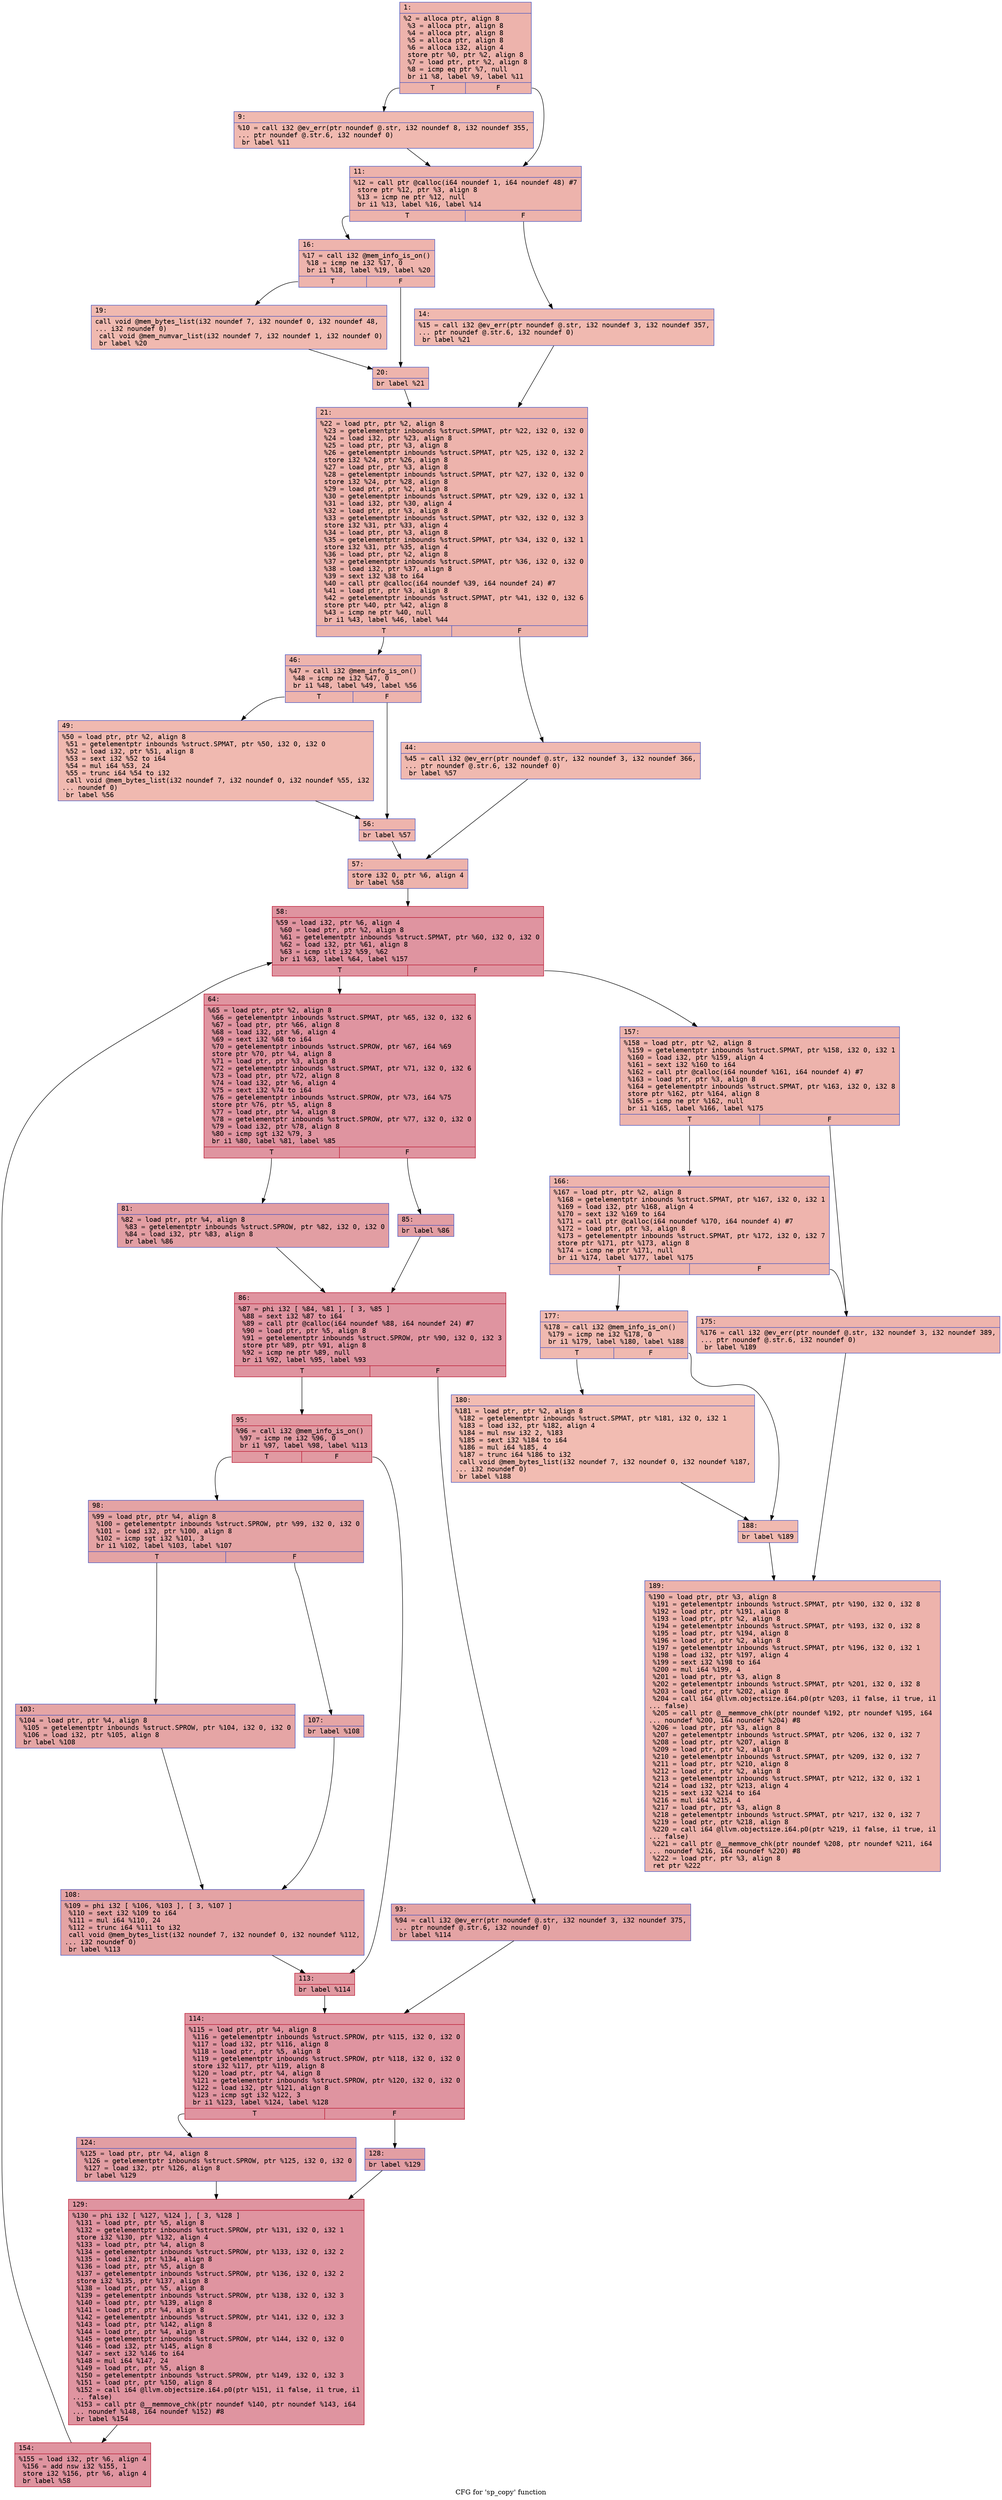 digraph "CFG for 'sp_copy' function" {
	label="CFG for 'sp_copy' function";

	Node0x600002663070 [shape=record,color="#3d50c3ff", style=filled, fillcolor="#d6524470" fontname="Courier",label="{1:\l|  %2 = alloca ptr, align 8\l  %3 = alloca ptr, align 8\l  %4 = alloca ptr, align 8\l  %5 = alloca ptr, align 8\l  %6 = alloca i32, align 4\l  store ptr %0, ptr %2, align 8\l  %7 = load ptr, ptr %2, align 8\l  %8 = icmp eq ptr %7, null\l  br i1 %8, label %9, label %11\l|{<s0>T|<s1>F}}"];
	Node0x600002663070:s0 -> Node0x6000026630c0[tooltip="1 -> 9\nProbability 37.50%" ];
	Node0x600002663070:s1 -> Node0x600002663110[tooltip="1 -> 11\nProbability 62.50%" ];
	Node0x6000026630c0 [shape=record,color="#3d50c3ff", style=filled, fillcolor="#de614d70" fontname="Courier",label="{9:\l|  %10 = call i32 @ev_err(ptr noundef @.str, i32 noundef 8, i32 noundef 355,\l... ptr noundef @.str.6, i32 noundef 0)\l  br label %11\l}"];
	Node0x6000026630c0 -> Node0x600002663110[tooltip="9 -> 11\nProbability 100.00%" ];
	Node0x600002663110 [shape=record,color="#3d50c3ff", style=filled, fillcolor="#d6524470" fontname="Courier",label="{11:\l|  %12 = call ptr @calloc(i64 noundef 1, i64 noundef 48) #7\l  store ptr %12, ptr %3, align 8\l  %13 = icmp ne ptr %12, null\l  br i1 %13, label %16, label %14\l|{<s0>T|<s1>F}}"];
	Node0x600002663110:s0 -> Node0x6000026631b0[tooltip="11 -> 16\nProbability 62.50%" ];
	Node0x600002663110:s1 -> Node0x600002663160[tooltip="11 -> 14\nProbability 37.50%" ];
	Node0x600002663160 [shape=record,color="#3d50c3ff", style=filled, fillcolor="#de614d70" fontname="Courier",label="{14:\l|  %15 = call i32 @ev_err(ptr noundef @.str, i32 noundef 3, i32 noundef 357,\l... ptr noundef @.str.6, i32 noundef 0)\l  br label %21\l}"];
	Node0x600002663160 -> Node0x6000026632a0[tooltip="14 -> 21\nProbability 100.00%" ];
	Node0x6000026631b0 [shape=record,color="#3d50c3ff", style=filled, fillcolor="#d8564670" fontname="Courier",label="{16:\l|  %17 = call i32 @mem_info_is_on()\l  %18 = icmp ne i32 %17, 0\l  br i1 %18, label %19, label %20\l|{<s0>T|<s1>F}}"];
	Node0x6000026631b0:s0 -> Node0x600002663200[tooltip="16 -> 19\nProbability 62.50%" ];
	Node0x6000026631b0:s1 -> Node0x600002663250[tooltip="16 -> 20\nProbability 37.50%" ];
	Node0x600002663200 [shape=record,color="#3d50c3ff", style=filled, fillcolor="#de614d70" fontname="Courier",label="{19:\l|  call void @mem_bytes_list(i32 noundef 7, i32 noundef 0, i32 noundef 48,\l... i32 noundef 0)\l  call void @mem_numvar_list(i32 noundef 7, i32 noundef 1, i32 noundef 0)\l  br label %20\l}"];
	Node0x600002663200 -> Node0x600002663250[tooltip="19 -> 20\nProbability 100.00%" ];
	Node0x600002663250 [shape=record,color="#3d50c3ff", style=filled, fillcolor="#d8564670" fontname="Courier",label="{20:\l|  br label %21\l}"];
	Node0x600002663250 -> Node0x6000026632a0[tooltip="20 -> 21\nProbability 100.00%" ];
	Node0x6000026632a0 [shape=record,color="#3d50c3ff", style=filled, fillcolor="#d6524470" fontname="Courier",label="{21:\l|  %22 = load ptr, ptr %2, align 8\l  %23 = getelementptr inbounds %struct.SPMAT, ptr %22, i32 0, i32 0\l  %24 = load i32, ptr %23, align 8\l  %25 = load ptr, ptr %3, align 8\l  %26 = getelementptr inbounds %struct.SPMAT, ptr %25, i32 0, i32 2\l  store i32 %24, ptr %26, align 8\l  %27 = load ptr, ptr %3, align 8\l  %28 = getelementptr inbounds %struct.SPMAT, ptr %27, i32 0, i32 0\l  store i32 %24, ptr %28, align 8\l  %29 = load ptr, ptr %2, align 8\l  %30 = getelementptr inbounds %struct.SPMAT, ptr %29, i32 0, i32 1\l  %31 = load i32, ptr %30, align 4\l  %32 = load ptr, ptr %3, align 8\l  %33 = getelementptr inbounds %struct.SPMAT, ptr %32, i32 0, i32 3\l  store i32 %31, ptr %33, align 4\l  %34 = load ptr, ptr %3, align 8\l  %35 = getelementptr inbounds %struct.SPMAT, ptr %34, i32 0, i32 1\l  store i32 %31, ptr %35, align 4\l  %36 = load ptr, ptr %2, align 8\l  %37 = getelementptr inbounds %struct.SPMAT, ptr %36, i32 0, i32 0\l  %38 = load i32, ptr %37, align 8\l  %39 = sext i32 %38 to i64\l  %40 = call ptr @calloc(i64 noundef %39, i64 noundef 24) #7\l  %41 = load ptr, ptr %3, align 8\l  %42 = getelementptr inbounds %struct.SPMAT, ptr %41, i32 0, i32 6\l  store ptr %40, ptr %42, align 8\l  %43 = icmp ne ptr %40, null\l  br i1 %43, label %46, label %44\l|{<s0>T|<s1>F}}"];
	Node0x6000026632a0:s0 -> Node0x600002663340[tooltip="21 -> 46\nProbability 62.50%" ];
	Node0x6000026632a0:s1 -> Node0x6000026632f0[tooltip="21 -> 44\nProbability 37.50%" ];
	Node0x6000026632f0 [shape=record,color="#3d50c3ff", style=filled, fillcolor="#de614d70" fontname="Courier",label="{44:\l|  %45 = call i32 @ev_err(ptr noundef @.str, i32 noundef 3, i32 noundef 366,\l... ptr noundef @.str.6, i32 noundef 0)\l  br label %57\l}"];
	Node0x6000026632f0 -> Node0x600002663430[tooltip="44 -> 57\nProbability 100.00%" ];
	Node0x600002663340 [shape=record,color="#3d50c3ff", style=filled, fillcolor="#d8564670" fontname="Courier",label="{46:\l|  %47 = call i32 @mem_info_is_on()\l  %48 = icmp ne i32 %47, 0\l  br i1 %48, label %49, label %56\l|{<s0>T|<s1>F}}"];
	Node0x600002663340:s0 -> Node0x600002663390[tooltip="46 -> 49\nProbability 62.50%" ];
	Node0x600002663340:s1 -> Node0x6000026633e0[tooltip="46 -> 56\nProbability 37.50%" ];
	Node0x600002663390 [shape=record,color="#3d50c3ff", style=filled, fillcolor="#de614d70" fontname="Courier",label="{49:\l|  %50 = load ptr, ptr %2, align 8\l  %51 = getelementptr inbounds %struct.SPMAT, ptr %50, i32 0, i32 0\l  %52 = load i32, ptr %51, align 8\l  %53 = sext i32 %52 to i64\l  %54 = mul i64 %53, 24\l  %55 = trunc i64 %54 to i32\l  call void @mem_bytes_list(i32 noundef 7, i32 noundef 0, i32 noundef %55, i32\l... noundef 0)\l  br label %56\l}"];
	Node0x600002663390 -> Node0x6000026633e0[tooltip="49 -> 56\nProbability 100.00%" ];
	Node0x6000026633e0 [shape=record,color="#3d50c3ff", style=filled, fillcolor="#d8564670" fontname="Courier",label="{56:\l|  br label %57\l}"];
	Node0x6000026633e0 -> Node0x600002663430[tooltip="56 -> 57\nProbability 100.00%" ];
	Node0x600002663430 [shape=record,color="#3d50c3ff", style=filled, fillcolor="#d6524470" fontname="Courier",label="{57:\l|  store i32 0, ptr %6, align 4\l  br label %58\l}"];
	Node0x600002663430 -> Node0x600002663480[tooltip="57 -> 58\nProbability 100.00%" ];
	Node0x600002663480 [shape=record,color="#b70d28ff", style=filled, fillcolor="#b70d2870" fontname="Courier",label="{58:\l|  %59 = load i32, ptr %6, align 4\l  %60 = load ptr, ptr %2, align 8\l  %61 = getelementptr inbounds %struct.SPMAT, ptr %60, i32 0, i32 0\l  %62 = load i32, ptr %61, align 8\l  %63 = icmp slt i32 %59, %62\l  br i1 %63, label %64, label %157\l|{<s0>T|<s1>F}}"];
	Node0x600002663480:s0 -> Node0x6000026634d0[tooltip="58 -> 64\nProbability 96.88%" ];
	Node0x600002663480:s1 -> Node0x6000026639d0[tooltip="58 -> 157\nProbability 3.12%" ];
	Node0x6000026634d0 [shape=record,color="#b70d28ff", style=filled, fillcolor="#b70d2870" fontname="Courier",label="{64:\l|  %65 = load ptr, ptr %2, align 8\l  %66 = getelementptr inbounds %struct.SPMAT, ptr %65, i32 0, i32 6\l  %67 = load ptr, ptr %66, align 8\l  %68 = load i32, ptr %6, align 4\l  %69 = sext i32 %68 to i64\l  %70 = getelementptr inbounds %struct.SPROW, ptr %67, i64 %69\l  store ptr %70, ptr %4, align 8\l  %71 = load ptr, ptr %3, align 8\l  %72 = getelementptr inbounds %struct.SPMAT, ptr %71, i32 0, i32 6\l  %73 = load ptr, ptr %72, align 8\l  %74 = load i32, ptr %6, align 4\l  %75 = sext i32 %74 to i64\l  %76 = getelementptr inbounds %struct.SPROW, ptr %73, i64 %75\l  store ptr %76, ptr %5, align 8\l  %77 = load ptr, ptr %4, align 8\l  %78 = getelementptr inbounds %struct.SPROW, ptr %77, i32 0, i32 0\l  %79 = load i32, ptr %78, align 8\l  %80 = icmp sgt i32 %79, 3\l  br i1 %80, label %81, label %85\l|{<s0>T|<s1>F}}"];
	Node0x6000026634d0:s0 -> Node0x600002663520[tooltip="64 -> 81\nProbability 50.00%" ];
	Node0x6000026634d0:s1 -> Node0x600002663570[tooltip="64 -> 85\nProbability 50.00%" ];
	Node0x600002663520 [shape=record,color="#3d50c3ff", style=filled, fillcolor="#be242e70" fontname="Courier",label="{81:\l|  %82 = load ptr, ptr %4, align 8\l  %83 = getelementptr inbounds %struct.SPROW, ptr %82, i32 0, i32 0\l  %84 = load i32, ptr %83, align 8\l  br label %86\l}"];
	Node0x600002663520 -> Node0x6000026635c0[tooltip="81 -> 86\nProbability 100.00%" ];
	Node0x600002663570 [shape=record,color="#3d50c3ff", style=filled, fillcolor="#be242e70" fontname="Courier",label="{85:\l|  br label %86\l}"];
	Node0x600002663570 -> Node0x6000026635c0[tooltip="85 -> 86\nProbability 100.00%" ];
	Node0x6000026635c0 [shape=record,color="#b70d28ff", style=filled, fillcolor="#b70d2870" fontname="Courier",label="{86:\l|  %87 = phi i32 [ %84, %81 ], [ 3, %85 ]\l  %88 = sext i32 %87 to i64\l  %89 = call ptr @calloc(i64 noundef %88, i64 noundef 24) #7\l  %90 = load ptr, ptr %5, align 8\l  %91 = getelementptr inbounds %struct.SPROW, ptr %90, i32 0, i32 3\l  store ptr %89, ptr %91, align 8\l  %92 = icmp ne ptr %89, null\l  br i1 %92, label %95, label %93\l|{<s0>T|<s1>F}}"];
	Node0x6000026635c0:s0 -> Node0x600002663660[tooltip="86 -> 95\nProbability 62.50%" ];
	Node0x6000026635c0:s1 -> Node0x600002663610[tooltip="86 -> 93\nProbability 37.50%" ];
	Node0x600002663610 [shape=record,color="#3d50c3ff", style=filled, fillcolor="#c32e3170" fontname="Courier",label="{93:\l|  %94 = call i32 @ev_err(ptr noundef @.str, i32 noundef 3, i32 noundef 375,\l... ptr noundef @.str.6, i32 noundef 0)\l  br label %114\l}"];
	Node0x600002663610 -> Node0x600002663840[tooltip="93 -> 114\nProbability 100.00%" ];
	Node0x600002663660 [shape=record,color="#b70d28ff", style=filled, fillcolor="#bb1b2c70" fontname="Courier",label="{95:\l|  %96 = call i32 @mem_info_is_on()\l  %97 = icmp ne i32 %96, 0\l  br i1 %97, label %98, label %113\l|{<s0>T|<s1>F}}"];
	Node0x600002663660:s0 -> Node0x6000026636b0[tooltip="95 -> 98\nProbability 62.50%" ];
	Node0x600002663660:s1 -> Node0x6000026637f0[tooltip="95 -> 113\nProbability 37.50%" ];
	Node0x6000026636b0 [shape=record,color="#3d50c3ff", style=filled, fillcolor="#c32e3170" fontname="Courier",label="{98:\l|  %99 = load ptr, ptr %4, align 8\l  %100 = getelementptr inbounds %struct.SPROW, ptr %99, i32 0, i32 0\l  %101 = load i32, ptr %100, align 8\l  %102 = icmp sgt i32 %101, 3\l  br i1 %102, label %103, label %107\l|{<s0>T|<s1>F}}"];
	Node0x6000026636b0:s0 -> Node0x600002663700[tooltip="98 -> 103\nProbability 50.00%" ];
	Node0x6000026636b0:s1 -> Node0x600002663750[tooltip="98 -> 107\nProbability 50.00%" ];
	Node0x600002663700 [shape=record,color="#3d50c3ff", style=filled, fillcolor="#c5333470" fontname="Courier",label="{103:\l|  %104 = load ptr, ptr %4, align 8\l  %105 = getelementptr inbounds %struct.SPROW, ptr %104, i32 0, i32 0\l  %106 = load i32, ptr %105, align 8\l  br label %108\l}"];
	Node0x600002663700 -> Node0x6000026637a0[tooltip="103 -> 108\nProbability 100.00%" ];
	Node0x600002663750 [shape=record,color="#3d50c3ff", style=filled, fillcolor="#c5333470" fontname="Courier",label="{107:\l|  br label %108\l}"];
	Node0x600002663750 -> Node0x6000026637a0[tooltip="107 -> 108\nProbability 100.00%" ];
	Node0x6000026637a0 [shape=record,color="#3d50c3ff", style=filled, fillcolor="#c32e3170" fontname="Courier",label="{108:\l|  %109 = phi i32 [ %106, %103 ], [ 3, %107 ]\l  %110 = sext i32 %109 to i64\l  %111 = mul i64 %110, 24\l  %112 = trunc i64 %111 to i32\l  call void @mem_bytes_list(i32 noundef 7, i32 noundef 0, i32 noundef %112,\l... i32 noundef 0)\l  br label %113\l}"];
	Node0x6000026637a0 -> Node0x6000026637f0[tooltip="108 -> 113\nProbability 100.00%" ];
	Node0x6000026637f0 [shape=record,color="#b70d28ff", style=filled, fillcolor="#bb1b2c70" fontname="Courier",label="{113:\l|  br label %114\l}"];
	Node0x6000026637f0 -> Node0x600002663840[tooltip="113 -> 114\nProbability 100.00%" ];
	Node0x600002663840 [shape=record,color="#b70d28ff", style=filled, fillcolor="#b70d2870" fontname="Courier",label="{114:\l|  %115 = load ptr, ptr %4, align 8\l  %116 = getelementptr inbounds %struct.SPROW, ptr %115, i32 0, i32 0\l  %117 = load i32, ptr %116, align 8\l  %118 = load ptr, ptr %5, align 8\l  %119 = getelementptr inbounds %struct.SPROW, ptr %118, i32 0, i32 0\l  store i32 %117, ptr %119, align 8\l  %120 = load ptr, ptr %4, align 8\l  %121 = getelementptr inbounds %struct.SPROW, ptr %120, i32 0, i32 0\l  %122 = load i32, ptr %121, align 8\l  %123 = icmp sgt i32 %122, 3\l  br i1 %123, label %124, label %128\l|{<s0>T|<s1>F}}"];
	Node0x600002663840:s0 -> Node0x600002663890[tooltip="114 -> 124\nProbability 50.00%" ];
	Node0x600002663840:s1 -> Node0x6000026638e0[tooltip="114 -> 128\nProbability 50.00%" ];
	Node0x600002663890 [shape=record,color="#3d50c3ff", style=filled, fillcolor="#be242e70" fontname="Courier",label="{124:\l|  %125 = load ptr, ptr %4, align 8\l  %126 = getelementptr inbounds %struct.SPROW, ptr %125, i32 0, i32 0\l  %127 = load i32, ptr %126, align 8\l  br label %129\l}"];
	Node0x600002663890 -> Node0x600002663930[tooltip="124 -> 129\nProbability 100.00%" ];
	Node0x6000026638e0 [shape=record,color="#3d50c3ff", style=filled, fillcolor="#be242e70" fontname="Courier",label="{128:\l|  br label %129\l}"];
	Node0x6000026638e0 -> Node0x600002663930[tooltip="128 -> 129\nProbability 100.00%" ];
	Node0x600002663930 [shape=record,color="#b70d28ff", style=filled, fillcolor="#b70d2870" fontname="Courier",label="{129:\l|  %130 = phi i32 [ %127, %124 ], [ 3, %128 ]\l  %131 = load ptr, ptr %5, align 8\l  %132 = getelementptr inbounds %struct.SPROW, ptr %131, i32 0, i32 1\l  store i32 %130, ptr %132, align 4\l  %133 = load ptr, ptr %4, align 8\l  %134 = getelementptr inbounds %struct.SPROW, ptr %133, i32 0, i32 2\l  %135 = load i32, ptr %134, align 8\l  %136 = load ptr, ptr %5, align 8\l  %137 = getelementptr inbounds %struct.SPROW, ptr %136, i32 0, i32 2\l  store i32 %135, ptr %137, align 8\l  %138 = load ptr, ptr %5, align 8\l  %139 = getelementptr inbounds %struct.SPROW, ptr %138, i32 0, i32 3\l  %140 = load ptr, ptr %139, align 8\l  %141 = load ptr, ptr %4, align 8\l  %142 = getelementptr inbounds %struct.SPROW, ptr %141, i32 0, i32 3\l  %143 = load ptr, ptr %142, align 8\l  %144 = load ptr, ptr %4, align 8\l  %145 = getelementptr inbounds %struct.SPROW, ptr %144, i32 0, i32 0\l  %146 = load i32, ptr %145, align 8\l  %147 = sext i32 %146 to i64\l  %148 = mul i64 %147, 24\l  %149 = load ptr, ptr %5, align 8\l  %150 = getelementptr inbounds %struct.SPROW, ptr %149, i32 0, i32 3\l  %151 = load ptr, ptr %150, align 8\l  %152 = call i64 @llvm.objectsize.i64.p0(ptr %151, i1 false, i1 true, i1\l... false)\l  %153 = call ptr @__memmove_chk(ptr noundef %140, ptr noundef %143, i64\l... noundef %148, i64 noundef %152) #8\l  br label %154\l}"];
	Node0x600002663930 -> Node0x600002663980[tooltip="129 -> 154\nProbability 100.00%" ];
	Node0x600002663980 [shape=record,color="#b70d28ff", style=filled, fillcolor="#b70d2870" fontname="Courier",label="{154:\l|  %155 = load i32, ptr %6, align 4\l  %156 = add nsw i32 %155, 1\l  store i32 %156, ptr %6, align 4\l  br label %58\l}"];
	Node0x600002663980 -> Node0x600002663480[tooltip="154 -> 58\nProbability 100.00%" ];
	Node0x6000026639d0 [shape=record,color="#3d50c3ff", style=filled, fillcolor="#d6524470" fontname="Courier",label="{157:\l|  %158 = load ptr, ptr %2, align 8\l  %159 = getelementptr inbounds %struct.SPMAT, ptr %158, i32 0, i32 1\l  %160 = load i32, ptr %159, align 4\l  %161 = sext i32 %160 to i64\l  %162 = call ptr @calloc(i64 noundef %161, i64 noundef 4) #7\l  %163 = load ptr, ptr %3, align 8\l  %164 = getelementptr inbounds %struct.SPMAT, ptr %163, i32 0, i32 8\l  store ptr %162, ptr %164, align 8\l  %165 = icmp ne ptr %162, null\l  br i1 %165, label %166, label %175\l|{<s0>T|<s1>F}}"];
	Node0x6000026639d0:s0 -> Node0x600002663a20[tooltip="157 -> 166\nProbability 62.50%" ];
	Node0x6000026639d0:s1 -> Node0x600002663a70[tooltip="157 -> 175\nProbability 37.50%" ];
	Node0x600002663a20 [shape=record,color="#3d50c3ff", style=filled, fillcolor="#d8564670" fontname="Courier",label="{166:\l|  %167 = load ptr, ptr %2, align 8\l  %168 = getelementptr inbounds %struct.SPMAT, ptr %167, i32 0, i32 1\l  %169 = load i32, ptr %168, align 4\l  %170 = sext i32 %169 to i64\l  %171 = call ptr @calloc(i64 noundef %170, i64 noundef 4) #7\l  %172 = load ptr, ptr %3, align 8\l  %173 = getelementptr inbounds %struct.SPMAT, ptr %172, i32 0, i32 7\l  store ptr %171, ptr %173, align 8\l  %174 = icmp ne ptr %171, null\l  br i1 %174, label %177, label %175\l|{<s0>T|<s1>F}}"];
	Node0x600002663a20:s0 -> Node0x600002663ac0[tooltip="166 -> 177\nProbability 62.50%" ];
	Node0x600002663a20:s1 -> Node0x600002663a70[tooltip="166 -> 175\nProbability 37.50%" ];
	Node0x600002663a70 [shape=record,color="#3d50c3ff", style=filled, fillcolor="#d8564670" fontname="Courier",label="{175:\l|  %176 = call i32 @ev_err(ptr noundef @.str, i32 noundef 3, i32 noundef 389,\l... ptr noundef @.str.6, i32 noundef 0)\l  br label %189\l}"];
	Node0x600002663a70 -> Node0x600002663bb0[tooltip="175 -> 189\nProbability 100.00%" ];
	Node0x600002663ac0 [shape=record,color="#3d50c3ff", style=filled, fillcolor="#de614d70" fontname="Courier",label="{177:\l|  %178 = call i32 @mem_info_is_on()\l  %179 = icmp ne i32 %178, 0\l  br i1 %179, label %180, label %188\l|{<s0>T|<s1>F}}"];
	Node0x600002663ac0:s0 -> Node0x600002663b10[tooltip="177 -> 180\nProbability 62.50%" ];
	Node0x600002663ac0:s1 -> Node0x600002663b60[tooltip="177 -> 188\nProbability 37.50%" ];
	Node0x600002663b10 [shape=record,color="#3d50c3ff", style=filled, fillcolor="#e1675170" fontname="Courier",label="{180:\l|  %181 = load ptr, ptr %2, align 8\l  %182 = getelementptr inbounds %struct.SPMAT, ptr %181, i32 0, i32 1\l  %183 = load i32, ptr %182, align 4\l  %184 = mul nsw i32 2, %183\l  %185 = sext i32 %184 to i64\l  %186 = mul i64 %185, 4\l  %187 = trunc i64 %186 to i32\l  call void @mem_bytes_list(i32 noundef 7, i32 noundef 0, i32 noundef %187,\l... i32 noundef 0)\l  br label %188\l}"];
	Node0x600002663b10 -> Node0x600002663b60[tooltip="180 -> 188\nProbability 100.00%" ];
	Node0x600002663b60 [shape=record,color="#3d50c3ff", style=filled, fillcolor="#de614d70" fontname="Courier",label="{188:\l|  br label %189\l}"];
	Node0x600002663b60 -> Node0x600002663bb0[tooltip="188 -> 189\nProbability 100.00%" ];
	Node0x600002663bb0 [shape=record,color="#3d50c3ff", style=filled, fillcolor="#d6524470" fontname="Courier",label="{189:\l|  %190 = load ptr, ptr %3, align 8\l  %191 = getelementptr inbounds %struct.SPMAT, ptr %190, i32 0, i32 8\l  %192 = load ptr, ptr %191, align 8\l  %193 = load ptr, ptr %2, align 8\l  %194 = getelementptr inbounds %struct.SPMAT, ptr %193, i32 0, i32 8\l  %195 = load ptr, ptr %194, align 8\l  %196 = load ptr, ptr %2, align 8\l  %197 = getelementptr inbounds %struct.SPMAT, ptr %196, i32 0, i32 1\l  %198 = load i32, ptr %197, align 4\l  %199 = sext i32 %198 to i64\l  %200 = mul i64 %199, 4\l  %201 = load ptr, ptr %3, align 8\l  %202 = getelementptr inbounds %struct.SPMAT, ptr %201, i32 0, i32 8\l  %203 = load ptr, ptr %202, align 8\l  %204 = call i64 @llvm.objectsize.i64.p0(ptr %203, i1 false, i1 true, i1\l... false)\l  %205 = call ptr @__memmove_chk(ptr noundef %192, ptr noundef %195, i64\l... noundef %200, i64 noundef %204) #8\l  %206 = load ptr, ptr %3, align 8\l  %207 = getelementptr inbounds %struct.SPMAT, ptr %206, i32 0, i32 7\l  %208 = load ptr, ptr %207, align 8\l  %209 = load ptr, ptr %2, align 8\l  %210 = getelementptr inbounds %struct.SPMAT, ptr %209, i32 0, i32 7\l  %211 = load ptr, ptr %210, align 8\l  %212 = load ptr, ptr %2, align 8\l  %213 = getelementptr inbounds %struct.SPMAT, ptr %212, i32 0, i32 1\l  %214 = load i32, ptr %213, align 4\l  %215 = sext i32 %214 to i64\l  %216 = mul i64 %215, 4\l  %217 = load ptr, ptr %3, align 8\l  %218 = getelementptr inbounds %struct.SPMAT, ptr %217, i32 0, i32 7\l  %219 = load ptr, ptr %218, align 8\l  %220 = call i64 @llvm.objectsize.i64.p0(ptr %219, i1 false, i1 true, i1\l... false)\l  %221 = call ptr @__memmove_chk(ptr noundef %208, ptr noundef %211, i64\l... noundef %216, i64 noundef %220) #8\l  %222 = load ptr, ptr %3, align 8\l  ret ptr %222\l}"];
}
